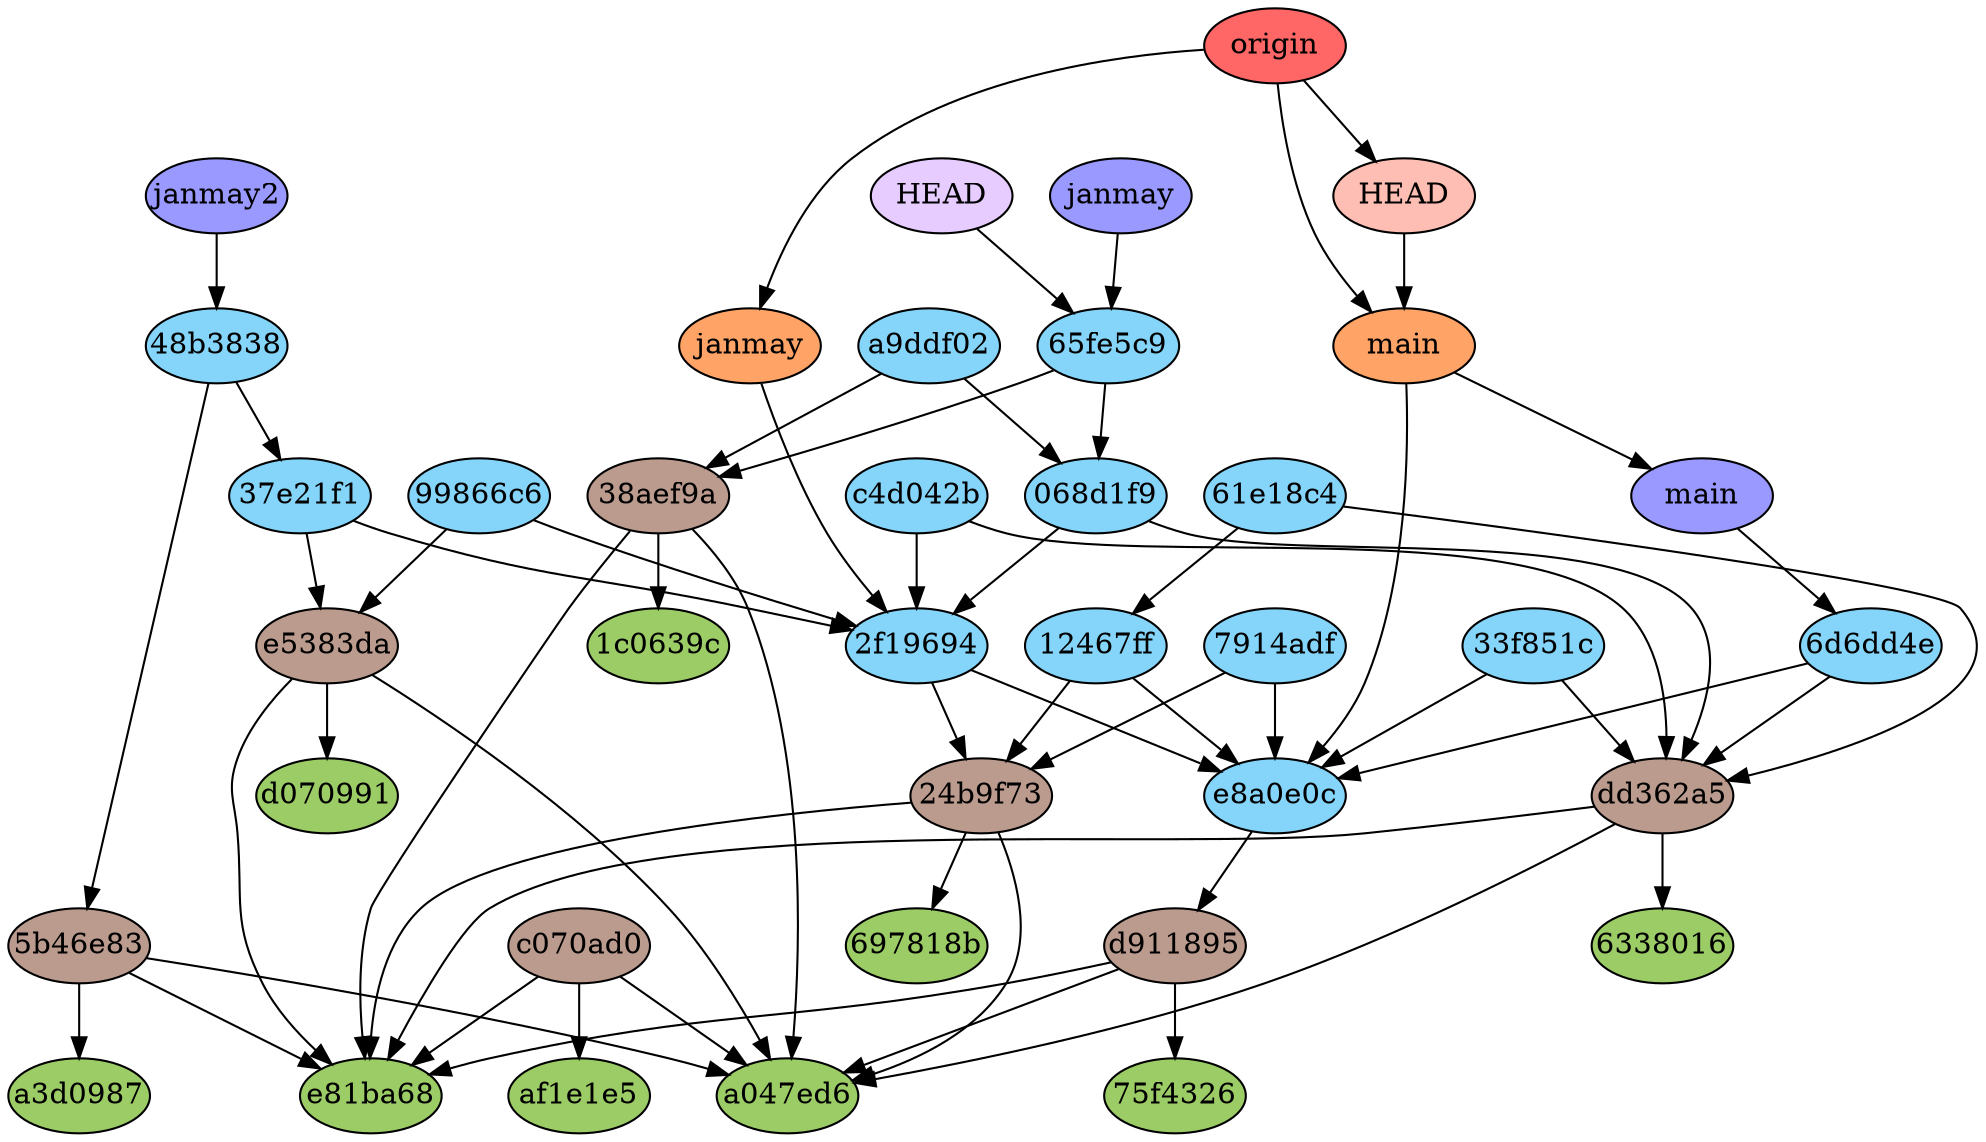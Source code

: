 digraph auto {
	graph [bgcolor=transparent]
	node [fixedsize=true style=filled width=0.95]
	"1c0639cdc7031b7f78b9a283b7c75fd782912fdb" [label="1c0639c" fillcolor="#9ccc66"]
	"6338016e9342fdf946501a5fe284bcc9b694cd01" [label=6338016 fillcolor="#9ccc66"]
	"697818b6975db08109b3a34ec5d387cf2cf3677f" [label="697818b" fillcolor="#9ccc66"]
	"75f4326565144a9c185336bb89cd42842057560f" [label="75f4326" fillcolor="#9ccc66"]
	a047ed6675944f9f67bbda685e8a6bc113bbaaa7 [label=a047ed6 fillcolor="#9ccc66"]
	a3d09877005d6031b9fc4f6c458ce0d0580eb526 [label=a3d0987 fillcolor="#9ccc66"]
	af1e1e56c01fba3eb083ede181a42da058f7f8d2 [label=af1e1e5 fillcolor="#9ccc66"]
	d070991662b0954ab6e53d6d00c32f9940b0c24a [label=d070991 fillcolor="#9ccc66"]
	e81ba68ffe4359ff7d7167bc9bdcb511cec9277a [label=e81ba68 fillcolor="#9ccc66"]
	"24b9f733710c1f80691ff7ceee9c2e8721b628b0" [label="24b9f73" fillcolor="#bc9b8f"]
	"24b9f733710c1f80691ff7ceee9c2e8721b628b0" -> a047ed6675944f9f67bbda685e8a6bc113bbaaa7
	"24b9f733710c1f80691ff7ceee9c2e8721b628b0" -> e81ba68ffe4359ff7d7167bc9bdcb511cec9277a
	"24b9f733710c1f80691ff7ceee9c2e8721b628b0" -> "697818b6975db08109b3a34ec5d387cf2cf3677f"
	"38aef9a1215a6a5442e8cb141023625d8ee1e8db" [label="38aef9a" fillcolor="#bc9b8f"]
	"38aef9a1215a6a5442e8cb141023625d8ee1e8db" -> a047ed6675944f9f67bbda685e8a6bc113bbaaa7
	"38aef9a1215a6a5442e8cb141023625d8ee1e8db" -> e81ba68ffe4359ff7d7167bc9bdcb511cec9277a
	"38aef9a1215a6a5442e8cb141023625d8ee1e8db" -> "1c0639cdc7031b7f78b9a283b7c75fd782912fdb"
	"5b46e83a367133c7c043d36ad0deecce45be2245" [label="5b46e83" fillcolor="#bc9b8f"]
	"5b46e83a367133c7c043d36ad0deecce45be2245" -> a047ed6675944f9f67bbda685e8a6bc113bbaaa7
	"5b46e83a367133c7c043d36ad0deecce45be2245" -> e81ba68ffe4359ff7d7167bc9bdcb511cec9277a
	"5b46e83a367133c7c043d36ad0deecce45be2245" -> a3d09877005d6031b9fc4f6c458ce0d0580eb526
	c070ad0d3c1b424812a16face401416469ede852 [label=c070ad0 fillcolor="#bc9b8f"]
	c070ad0d3c1b424812a16face401416469ede852 -> a047ed6675944f9f67bbda685e8a6bc113bbaaa7
	c070ad0d3c1b424812a16face401416469ede852 -> e81ba68ffe4359ff7d7167bc9bdcb511cec9277a
	c070ad0d3c1b424812a16face401416469ede852 -> af1e1e56c01fba3eb083ede181a42da058f7f8d2
	d911895e90a87638e0f4b4da75e918ff98130121 [label=d911895 fillcolor="#bc9b8f"]
	d911895e90a87638e0f4b4da75e918ff98130121 -> a047ed6675944f9f67bbda685e8a6bc113bbaaa7
	d911895e90a87638e0f4b4da75e918ff98130121 -> e81ba68ffe4359ff7d7167bc9bdcb511cec9277a
	d911895e90a87638e0f4b4da75e918ff98130121 -> "75f4326565144a9c185336bb89cd42842057560f"
	dd362a578b9218cc84171c290632fb521e0c26da [label=dd362a5 fillcolor="#bc9b8f"]
	dd362a578b9218cc84171c290632fb521e0c26da -> a047ed6675944f9f67bbda685e8a6bc113bbaaa7
	dd362a578b9218cc84171c290632fb521e0c26da -> e81ba68ffe4359ff7d7167bc9bdcb511cec9277a
	dd362a578b9218cc84171c290632fb521e0c26da -> "6338016e9342fdf946501a5fe284bcc9b694cd01"
	e5383da775ef9bad651a8794039ca5a51b04c89c [label=e5383da fillcolor="#bc9b8f"]
	e5383da775ef9bad651a8794039ca5a51b04c89c -> a047ed6675944f9f67bbda685e8a6bc113bbaaa7
	e5383da775ef9bad651a8794039ca5a51b04c89c -> e81ba68ffe4359ff7d7167bc9bdcb511cec9277a
	e5383da775ef9bad651a8794039ca5a51b04c89c -> d070991662b0954ab6e53d6d00c32f9940b0c24a
	"068d1f98da77b108e9e24db5fac370dfd2853a92" [label="068d1f9" fillcolor="#85d5fa"]
	"068d1f98da77b108e9e24db5fac370dfd2853a92" -> dd362a578b9218cc84171c290632fb521e0c26da
	"068d1f98da77b108e9e24db5fac370dfd2853a92" -> "2f196940c99a75a7151203ee5be2bad9a64dc9b3"
	"12467ffcc26e7f7914f43dc064639b86b37f224e" [label="12467ff" fillcolor="#85d5fa"]
	"12467ffcc26e7f7914f43dc064639b86b37f224e" -> "24b9f733710c1f80691ff7ceee9c2e8721b628b0"
	"12467ffcc26e7f7914f43dc064639b86b37f224e" -> e8a0e0c8bc5f10209643c80c2a77b7e1b45fd295
	"2f196940c99a75a7151203ee5be2bad9a64dc9b3" [label="2f19694" fillcolor="#85d5fa"]
	"2f196940c99a75a7151203ee5be2bad9a64dc9b3" -> "24b9f733710c1f80691ff7ceee9c2e8721b628b0"
	"2f196940c99a75a7151203ee5be2bad9a64dc9b3" -> e8a0e0c8bc5f10209643c80c2a77b7e1b45fd295
	"33f851cd6d288942a25c13b2e2827d2c1dde710a" [label="33f851c" fillcolor="#85d5fa"]
	"33f851cd6d288942a25c13b2e2827d2c1dde710a" -> dd362a578b9218cc84171c290632fb521e0c26da
	"33f851cd6d288942a25c13b2e2827d2c1dde710a" -> e8a0e0c8bc5f10209643c80c2a77b7e1b45fd295
	"37e21f111088224f4a37a4987e59784b2fc79a54" [label="37e21f1" fillcolor="#85d5fa"]
	"37e21f111088224f4a37a4987e59784b2fc79a54" -> e5383da775ef9bad651a8794039ca5a51b04c89c
	"37e21f111088224f4a37a4987e59784b2fc79a54" -> "2f196940c99a75a7151203ee5be2bad9a64dc9b3"
	"48b3838c46902304a19e872a9ec53b004bab6c69" [label="48b3838" fillcolor="#85d5fa"]
	"48b3838c46902304a19e872a9ec53b004bab6c69" -> "5b46e83a367133c7c043d36ad0deecce45be2245"
	"48b3838c46902304a19e872a9ec53b004bab6c69" -> "37e21f111088224f4a37a4987e59784b2fc79a54"
	"61e18c4621f2b284a7f3f396c9adcab8c88a41af" [label="61e18c4" fillcolor="#85d5fa"]
	"61e18c4621f2b284a7f3f396c9adcab8c88a41af" -> dd362a578b9218cc84171c290632fb521e0c26da
	"61e18c4621f2b284a7f3f396c9adcab8c88a41af" -> "12467ffcc26e7f7914f43dc064639b86b37f224e"
	"65fe5c955aced97574c01a5ccfd44fb125c0968f" [label="65fe5c9" fillcolor="#85d5fa"]
	"65fe5c955aced97574c01a5ccfd44fb125c0968f" -> "38aef9a1215a6a5442e8cb141023625d8ee1e8db"
	"65fe5c955aced97574c01a5ccfd44fb125c0968f" -> "068d1f98da77b108e9e24db5fac370dfd2853a92"
	"6d6dd4ebfce152d50ce9b2701e346648fa43c801" [label="6d6dd4e" fillcolor="#85d5fa"]
	"6d6dd4ebfce152d50ce9b2701e346648fa43c801" -> dd362a578b9218cc84171c290632fb521e0c26da
	"6d6dd4ebfce152d50ce9b2701e346648fa43c801" -> e8a0e0c8bc5f10209643c80c2a77b7e1b45fd295
	"7914adf9dcf5d18335fe6122d8a0a4a43ffc5ba1" [label="7914adf" fillcolor="#85d5fa"]
	"7914adf9dcf5d18335fe6122d8a0a4a43ffc5ba1" -> "24b9f733710c1f80691ff7ceee9c2e8721b628b0"
	"7914adf9dcf5d18335fe6122d8a0a4a43ffc5ba1" -> e8a0e0c8bc5f10209643c80c2a77b7e1b45fd295
	"99866c63b388132186d1b6f3e51db2835b380760" [label="99866c6" fillcolor="#85d5fa"]
	"99866c63b388132186d1b6f3e51db2835b380760" -> e5383da775ef9bad651a8794039ca5a51b04c89c
	"99866c63b388132186d1b6f3e51db2835b380760" -> "2f196940c99a75a7151203ee5be2bad9a64dc9b3"
	a9ddf025ac47916d4782370b49508d99e7776204 [label=a9ddf02 fillcolor="#85d5fa"]
	a9ddf025ac47916d4782370b49508d99e7776204 -> "38aef9a1215a6a5442e8cb141023625d8ee1e8db"
	a9ddf025ac47916d4782370b49508d99e7776204 -> "068d1f98da77b108e9e24db5fac370dfd2853a92"
	c4d042b6d9cbc252b52dda812d43aa064fa89d2b [label=c4d042b fillcolor="#85d5fa"]
	c4d042b6d9cbc252b52dda812d43aa064fa89d2b -> dd362a578b9218cc84171c290632fb521e0c26da
	c4d042b6d9cbc252b52dda812d43aa064fa89d2b -> "2f196940c99a75a7151203ee5be2bad9a64dc9b3"
	e8a0e0c8bc5f10209643c80c2a77b7e1b45fd295 [label=e8a0e0c fillcolor="#85d5fa"]
	e8a0e0c8bc5f10209643c80c2a77b7e1b45fd295 -> d911895e90a87638e0f4b4da75e918ff98130121
	janmay [label=janmay fillcolor="#9999ff"]
	janmay -> "65fe5c955aced97574c01a5ccfd44fb125c0968f"
	janmay2 [label=janmay2 fillcolor="#9999ff"]
	janmay2 -> "48b3838c46902304a19e872a9ec53b004bab6c69"
	main [label=main fillcolor="#9999ff"]
	main -> "6d6dd4ebfce152d50ce9b2701e346648fa43c801"
	HEAD [label=HEAD fillcolor="#e6ccff"]
	HEAD -> "65fe5c955aced97574c01a5ccfd44fb125c0968f"
	"origin/janmay" [label=janmay fillcolor="#ffa366"]
	"origin/janmay" -> "2f196940c99a75a7151203ee5be2bad9a64dc9b3"
	"origin/main" [label=main fillcolor="#ffa366"]
	"origin/main" -> e8a0e0c8bc5f10209643c80c2a77b7e1b45fd295
	"origin/HEAD" [label=HEAD fillcolor="#ffbeb3"]
	"origin/HEAD" -> "origin/main"
	origin [label=origin fillcolor="#ff6666"]
	origin -> "origin/janmay"
	origin -> "origin/main"
	origin -> "origin/HEAD"
	"origin/main" -> main
}
